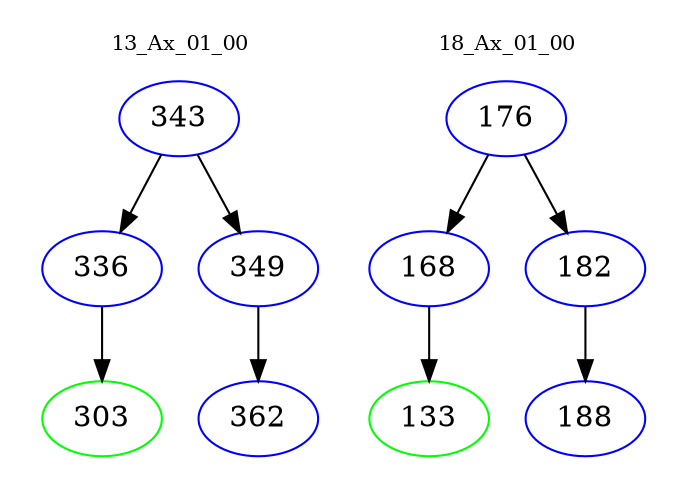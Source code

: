 digraph{
subgraph cluster_0 {
color = white
label = "13_Ax_01_00";
fontsize=10;
T0_343 [label="343", color="blue"]
T0_343 -> T0_336 [color="black"]
T0_336 [label="336", color="blue"]
T0_336 -> T0_303 [color="black"]
T0_303 [label="303", color="green"]
T0_343 -> T0_349 [color="black"]
T0_349 [label="349", color="blue"]
T0_349 -> T0_362 [color="black"]
T0_362 [label="362", color="blue"]
}
subgraph cluster_1 {
color = white
label = "18_Ax_01_00";
fontsize=10;
T1_176 [label="176", color="blue"]
T1_176 -> T1_168 [color="black"]
T1_168 [label="168", color="blue"]
T1_168 -> T1_133 [color="black"]
T1_133 [label="133", color="green"]
T1_176 -> T1_182 [color="black"]
T1_182 [label="182", color="blue"]
T1_182 -> T1_188 [color="black"]
T1_188 [label="188", color="blue"]
}
}
